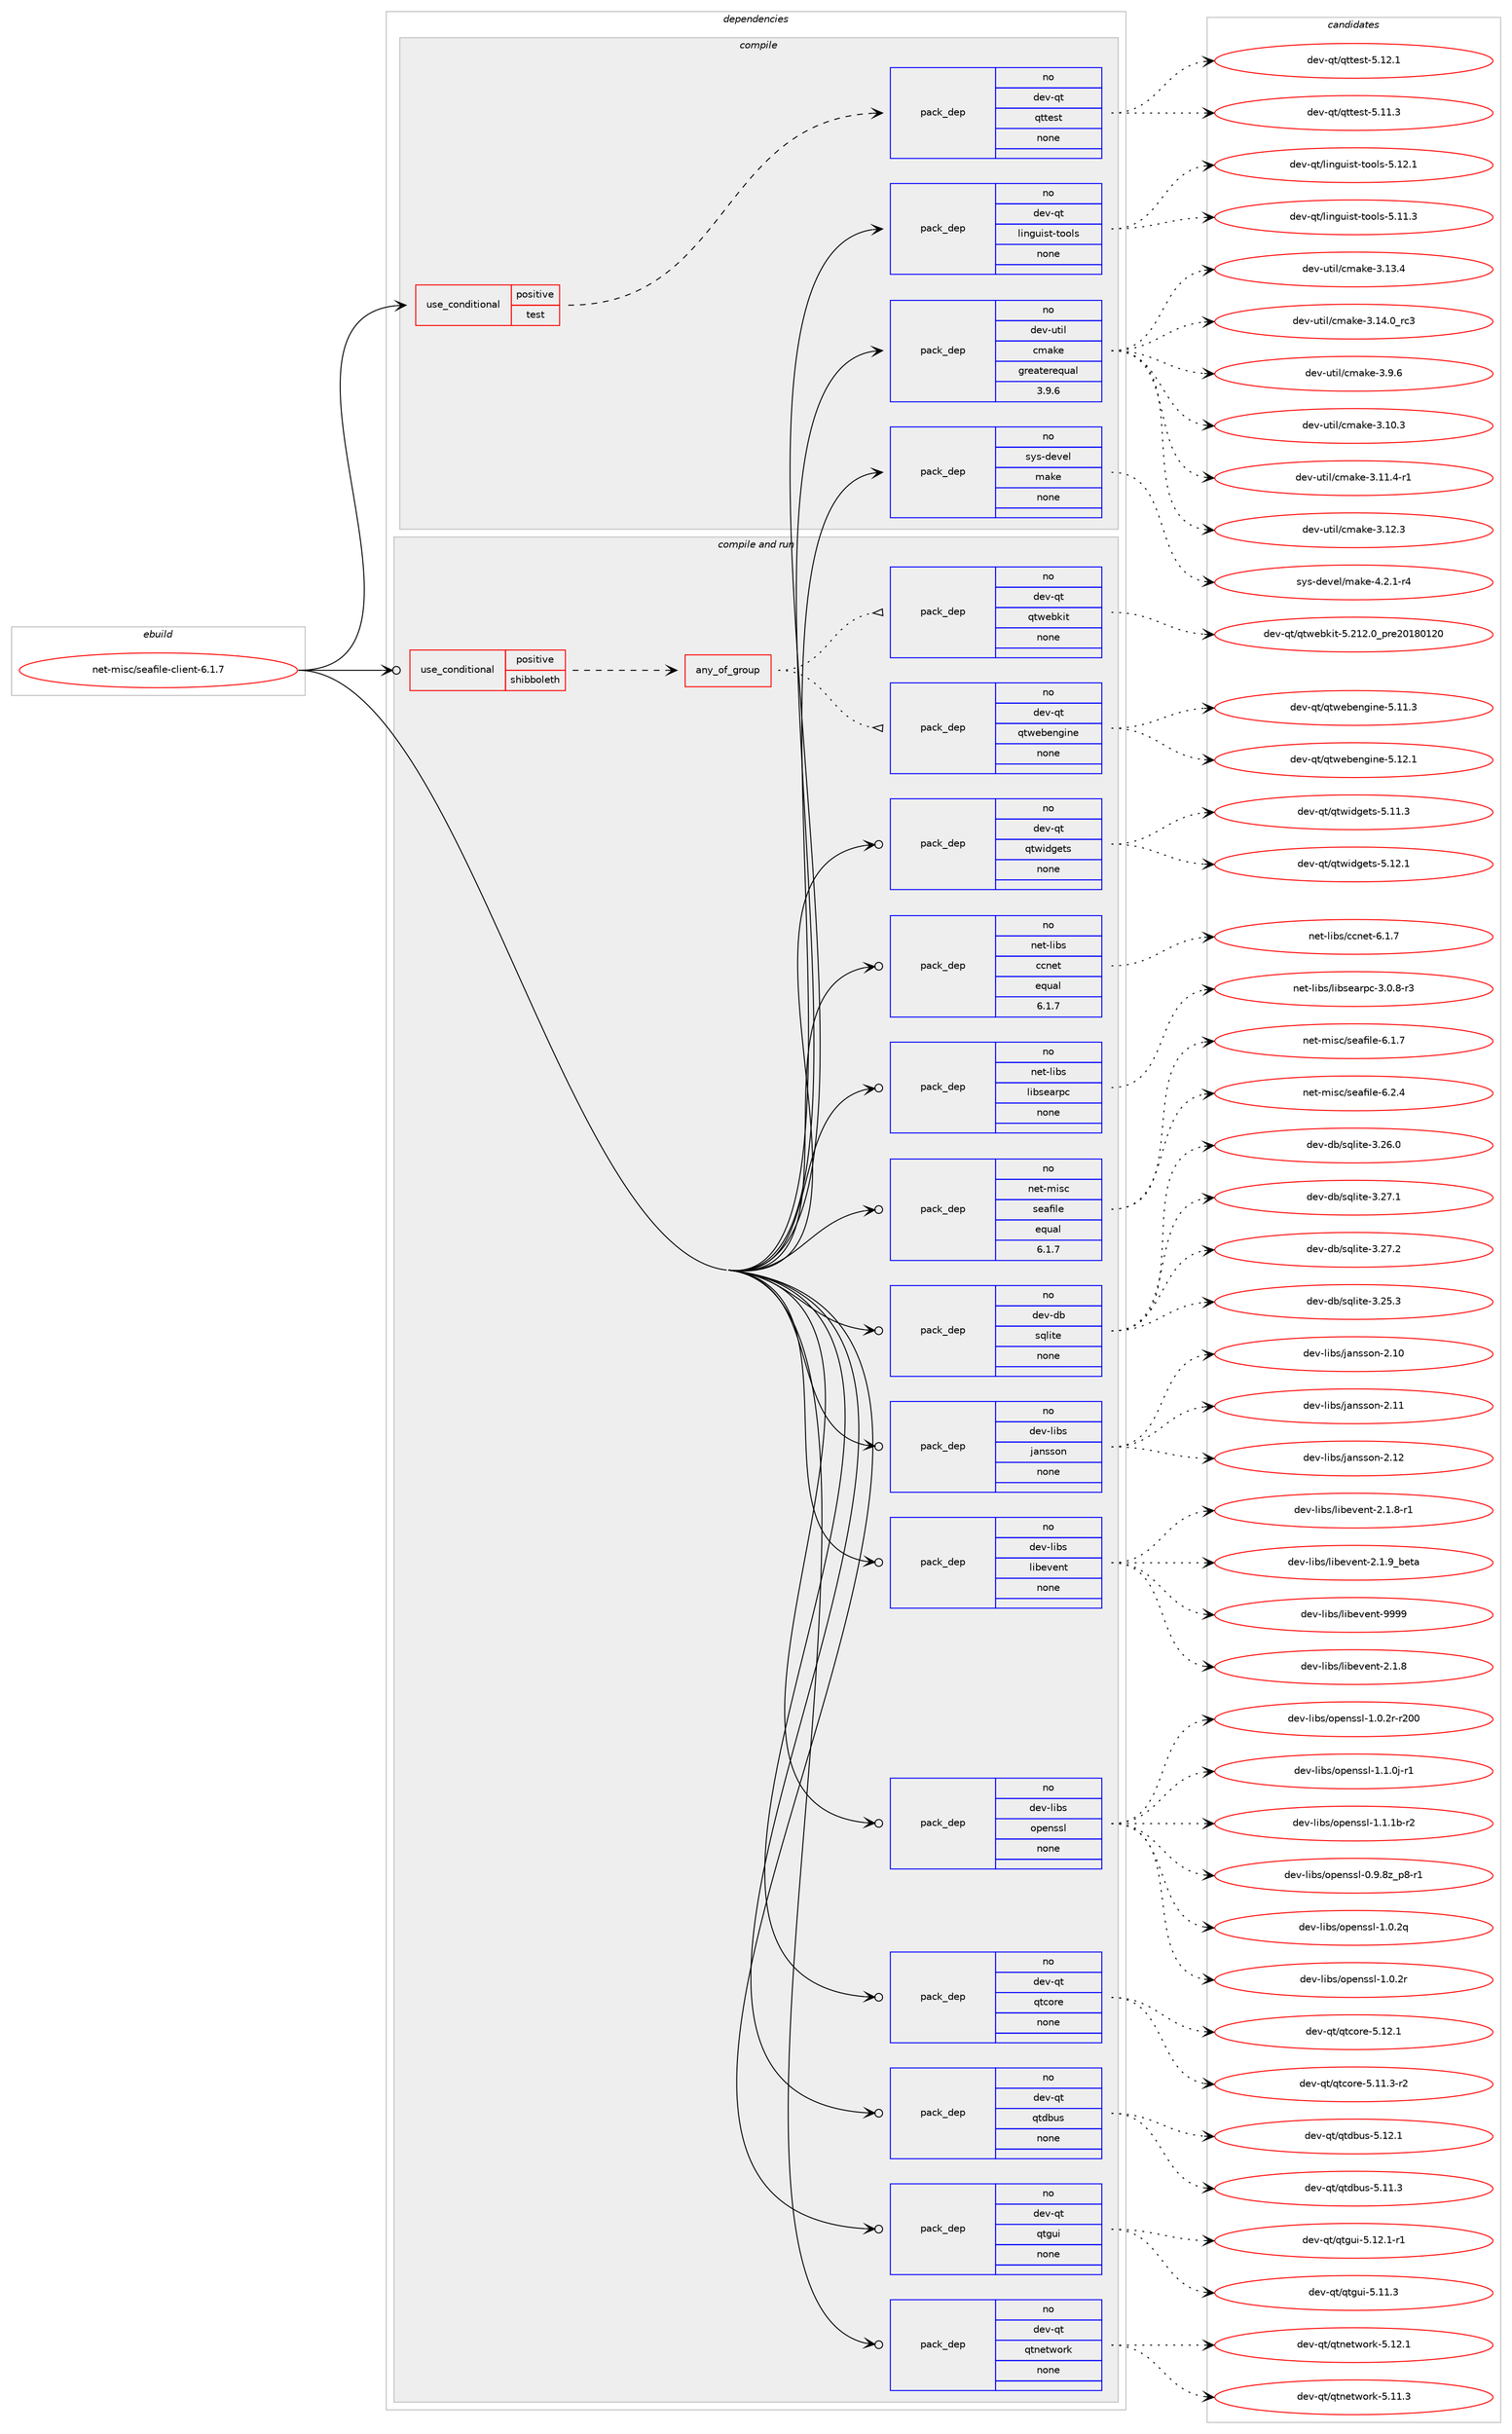 digraph prolog {

# *************
# Graph options
# *************

newrank=true;
concentrate=true;
compound=true;
graph [rankdir=LR,fontname=Helvetica,fontsize=10,ranksep=1.5];#, ranksep=2.5, nodesep=0.2];
edge  [arrowhead=vee];
node  [fontname=Helvetica,fontsize=10];

# **********
# The ebuild
# **********

subgraph cluster_leftcol {
color=gray;
rank=same;
label=<<i>ebuild</i>>;
id [label="net-misc/seafile-client-6.1.7", color=red, width=4, href="../net-misc/seafile-client-6.1.7.svg"];
}

# ****************
# The dependencies
# ****************

subgraph cluster_midcol {
color=gray;
label=<<i>dependencies</i>>;
subgraph cluster_compile {
fillcolor="#eeeeee";
style=filled;
label=<<i>compile</i>>;
subgraph cond449286 {
dependency1672116 [label=<<TABLE BORDER="0" CELLBORDER="1" CELLSPACING="0" CELLPADDING="4"><TR><TD ROWSPAN="3" CELLPADDING="10">use_conditional</TD></TR><TR><TD>positive</TD></TR><TR><TD>test</TD></TR></TABLE>>, shape=none, color=red];
subgraph pack1195553 {
dependency1672117 [label=<<TABLE BORDER="0" CELLBORDER="1" CELLSPACING="0" CELLPADDING="4" WIDTH="220"><TR><TD ROWSPAN="6" CELLPADDING="30">pack_dep</TD></TR><TR><TD WIDTH="110">no</TD></TR><TR><TD>dev-qt</TD></TR><TR><TD>qttest</TD></TR><TR><TD>none</TD></TR><TR><TD></TD></TR></TABLE>>, shape=none, color=blue];
}
dependency1672116:e -> dependency1672117:w [weight=20,style="dashed",arrowhead="vee"];
}
id:e -> dependency1672116:w [weight=20,style="solid",arrowhead="vee"];
subgraph pack1195554 {
dependency1672118 [label=<<TABLE BORDER="0" CELLBORDER="1" CELLSPACING="0" CELLPADDING="4" WIDTH="220"><TR><TD ROWSPAN="6" CELLPADDING="30">pack_dep</TD></TR><TR><TD WIDTH="110">no</TD></TR><TR><TD>dev-qt</TD></TR><TR><TD>linguist-tools</TD></TR><TR><TD>none</TD></TR><TR><TD></TD></TR></TABLE>>, shape=none, color=blue];
}
id:e -> dependency1672118:w [weight=20,style="solid",arrowhead="vee"];
subgraph pack1195555 {
dependency1672119 [label=<<TABLE BORDER="0" CELLBORDER="1" CELLSPACING="0" CELLPADDING="4" WIDTH="220"><TR><TD ROWSPAN="6" CELLPADDING="30">pack_dep</TD></TR><TR><TD WIDTH="110">no</TD></TR><TR><TD>dev-util</TD></TR><TR><TD>cmake</TD></TR><TR><TD>greaterequal</TD></TR><TR><TD>3.9.6</TD></TR></TABLE>>, shape=none, color=blue];
}
id:e -> dependency1672119:w [weight=20,style="solid",arrowhead="vee"];
subgraph pack1195556 {
dependency1672120 [label=<<TABLE BORDER="0" CELLBORDER="1" CELLSPACING="0" CELLPADDING="4" WIDTH="220"><TR><TD ROWSPAN="6" CELLPADDING="30">pack_dep</TD></TR><TR><TD WIDTH="110">no</TD></TR><TR><TD>sys-devel</TD></TR><TR><TD>make</TD></TR><TR><TD>none</TD></TR><TR><TD></TD></TR></TABLE>>, shape=none, color=blue];
}
id:e -> dependency1672120:w [weight=20,style="solid",arrowhead="vee"];
}
subgraph cluster_compileandrun {
fillcolor="#eeeeee";
style=filled;
label=<<i>compile and run</i>>;
subgraph cond449287 {
dependency1672121 [label=<<TABLE BORDER="0" CELLBORDER="1" CELLSPACING="0" CELLPADDING="4"><TR><TD ROWSPAN="3" CELLPADDING="10">use_conditional</TD></TR><TR><TD>positive</TD></TR><TR><TD>shibboleth</TD></TR></TABLE>>, shape=none, color=red];
subgraph any26447 {
dependency1672122 [label=<<TABLE BORDER="0" CELLBORDER="1" CELLSPACING="0" CELLPADDING="4"><TR><TD CELLPADDING="10">any_of_group</TD></TR></TABLE>>, shape=none, color=red];subgraph pack1195557 {
dependency1672123 [label=<<TABLE BORDER="0" CELLBORDER="1" CELLSPACING="0" CELLPADDING="4" WIDTH="220"><TR><TD ROWSPAN="6" CELLPADDING="30">pack_dep</TD></TR><TR><TD WIDTH="110">no</TD></TR><TR><TD>dev-qt</TD></TR><TR><TD>qtwebengine</TD></TR><TR><TD>none</TD></TR><TR><TD></TD></TR></TABLE>>, shape=none, color=blue];
}
dependency1672122:e -> dependency1672123:w [weight=20,style="dotted",arrowhead="oinv"];
subgraph pack1195558 {
dependency1672124 [label=<<TABLE BORDER="0" CELLBORDER="1" CELLSPACING="0" CELLPADDING="4" WIDTH="220"><TR><TD ROWSPAN="6" CELLPADDING="30">pack_dep</TD></TR><TR><TD WIDTH="110">no</TD></TR><TR><TD>dev-qt</TD></TR><TR><TD>qtwebkit</TD></TR><TR><TD>none</TD></TR><TR><TD></TD></TR></TABLE>>, shape=none, color=blue];
}
dependency1672122:e -> dependency1672124:w [weight=20,style="dotted",arrowhead="oinv"];
}
dependency1672121:e -> dependency1672122:w [weight=20,style="dashed",arrowhead="vee"];
}
id:e -> dependency1672121:w [weight=20,style="solid",arrowhead="odotvee"];
subgraph pack1195559 {
dependency1672125 [label=<<TABLE BORDER="0" CELLBORDER="1" CELLSPACING="0" CELLPADDING="4" WIDTH="220"><TR><TD ROWSPAN="6" CELLPADDING="30">pack_dep</TD></TR><TR><TD WIDTH="110">no</TD></TR><TR><TD>dev-db</TD></TR><TR><TD>sqlite</TD></TR><TR><TD>none</TD></TR><TR><TD></TD></TR></TABLE>>, shape=none, color=blue];
}
id:e -> dependency1672125:w [weight=20,style="solid",arrowhead="odotvee"];
subgraph pack1195560 {
dependency1672126 [label=<<TABLE BORDER="0" CELLBORDER="1" CELLSPACING="0" CELLPADDING="4" WIDTH="220"><TR><TD ROWSPAN="6" CELLPADDING="30">pack_dep</TD></TR><TR><TD WIDTH="110">no</TD></TR><TR><TD>dev-libs</TD></TR><TR><TD>jansson</TD></TR><TR><TD>none</TD></TR><TR><TD></TD></TR></TABLE>>, shape=none, color=blue];
}
id:e -> dependency1672126:w [weight=20,style="solid",arrowhead="odotvee"];
subgraph pack1195561 {
dependency1672127 [label=<<TABLE BORDER="0" CELLBORDER="1" CELLSPACING="0" CELLPADDING="4" WIDTH="220"><TR><TD ROWSPAN="6" CELLPADDING="30">pack_dep</TD></TR><TR><TD WIDTH="110">no</TD></TR><TR><TD>dev-libs</TD></TR><TR><TD>libevent</TD></TR><TR><TD>none</TD></TR><TR><TD></TD></TR></TABLE>>, shape=none, color=blue];
}
id:e -> dependency1672127:w [weight=20,style="solid",arrowhead="odotvee"];
subgraph pack1195562 {
dependency1672128 [label=<<TABLE BORDER="0" CELLBORDER="1" CELLSPACING="0" CELLPADDING="4" WIDTH="220"><TR><TD ROWSPAN="6" CELLPADDING="30">pack_dep</TD></TR><TR><TD WIDTH="110">no</TD></TR><TR><TD>dev-libs</TD></TR><TR><TD>openssl</TD></TR><TR><TD>none</TD></TR><TR><TD></TD></TR></TABLE>>, shape=none, color=blue];
}
id:e -> dependency1672128:w [weight=20,style="solid",arrowhead="odotvee"];
subgraph pack1195563 {
dependency1672129 [label=<<TABLE BORDER="0" CELLBORDER="1" CELLSPACING="0" CELLPADDING="4" WIDTH="220"><TR><TD ROWSPAN="6" CELLPADDING="30">pack_dep</TD></TR><TR><TD WIDTH="110">no</TD></TR><TR><TD>dev-qt</TD></TR><TR><TD>qtcore</TD></TR><TR><TD>none</TD></TR><TR><TD></TD></TR></TABLE>>, shape=none, color=blue];
}
id:e -> dependency1672129:w [weight=20,style="solid",arrowhead="odotvee"];
subgraph pack1195564 {
dependency1672130 [label=<<TABLE BORDER="0" CELLBORDER="1" CELLSPACING="0" CELLPADDING="4" WIDTH="220"><TR><TD ROWSPAN="6" CELLPADDING="30">pack_dep</TD></TR><TR><TD WIDTH="110">no</TD></TR><TR><TD>dev-qt</TD></TR><TR><TD>qtdbus</TD></TR><TR><TD>none</TD></TR><TR><TD></TD></TR></TABLE>>, shape=none, color=blue];
}
id:e -> dependency1672130:w [weight=20,style="solid",arrowhead="odotvee"];
subgraph pack1195565 {
dependency1672131 [label=<<TABLE BORDER="0" CELLBORDER="1" CELLSPACING="0" CELLPADDING="4" WIDTH="220"><TR><TD ROWSPAN="6" CELLPADDING="30">pack_dep</TD></TR><TR><TD WIDTH="110">no</TD></TR><TR><TD>dev-qt</TD></TR><TR><TD>qtgui</TD></TR><TR><TD>none</TD></TR><TR><TD></TD></TR></TABLE>>, shape=none, color=blue];
}
id:e -> dependency1672131:w [weight=20,style="solid",arrowhead="odotvee"];
subgraph pack1195566 {
dependency1672132 [label=<<TABLE BORDER="0" CELLBORDER="1" CELLSPACING="0" CELLPADDING="4" WIDTH="220"><TR><TD ROWSPAN="6" CELLPADDING="30">pack_dep</TD></TR><TR><TD WIDTH="110">no</TD></TR><TR><TD>dev-qt</TD></TR><TR><TD>qtnetwork</TD></TR><TR><TD>none</TD></TR><TR><TD></TD></TR></TABLE>>, shape=none, color=blue];
}
id:e -> dependency1672132:w [weight=20,style="solid",arrowhead="odotvee"];
subgraph pack1195567 {
dependency1672133 [label=<<TABLE BORDER="0" CELLBORDER="1" CELLSPACING="0" CELLPADDING="4" WIDTH="220"><TR><TD ROWSPAN="6" CELLPADDING="30">pack_dep</TD></TR><TR><TD WIDTH="110">no</TD></TR><TR><TD>dev-qt</TD></TR><TR><TD>qtwidgets</TD></TR><TR><TD>none</TD></TR><TR><TD></TD></TR></TABLE>>, shape=none, color=blue];
}
id:e -> dependency1672133:w [weight=20,style="solid",arrowhead="odotvee"];
subgraph pack1195568 {
dependency1672134 [label=<<TABLE BORDER="0" CELLBORDER="1" CELLSPACING="0" CELLPADDING="4" WIDTH="220"><TR><TD ROWSPAN="6" CELLPADDING="30">pack_dep</TD></TR><TR><TD WIDTH="110">no</TD></TR><TR><TD>net-libs</TD></TR><TR><TD>ccnet</TD></TR><TR><TD>equal</TD></TR><TR><TD>6.1.7</TD></TR></TABLE>>, shape=none, color=blue];
}
id:e -> dependency1672134:w [weight=20,style="solid",arrowhead="odotvee"];
subgraph pack1195569 {
dependency1672135 [label=<<TABLE BORDER="0" CELLBORDER="1" CELLSPACING="0" CELLPADDING="4" WIDTH="220"><TR><TD ROWSPAN="6" CELLPADDING="30">pack_dep</TD></TR><TR><TD WIDTH="110">no</TD></TR><TR><TD>net-libs</TD></TR><TR><TD>libsearpc</TD></TR><TR><TD>none</TD></TR><TR><TD></TD></TR></TABLE>>, shape=none, color=blue];
}
id:e -> dependency1672135:w [weight=20,style="solid",arrowhead="odotvee"];
subgraph pack1195570 {
dependency1672136 [label=<<TABLE BORDER="0" CELLBORDER="1" CELLSPACING="0" CELLPADDING="4" WIDTH="220"><TR><TD ROWSPAN="6" CELLPADDING="30">pack_dep</TD></TR><TR><TD WIDTH="110">no</TD></TR><TR><TD>net-misc</TD></TR><TR><TD>seafile</TD></TR><TR><TD>equal</TD></TR><TR><TD>6.1.7</TD></TR></TABLE>>, shape=none, color=blue];
}
id:e -> dependency1672136:w [weight=20,style="solid",arrowhead="odotvee"];
}
subgraph cluster_run {
fillcolor="#eeeeee";
style=filled;
label=<<i>run</i>>;
}
}

# **************
# The candidates
# **************

subgraph cluster_choices {
rank=same;
color=gray;
label=<<i>candidates</i>>;

subgraph choice1195553 {
color=black;
nodesep=1;
choice100101118451131164711311611610111511645534649494651 [label="dev-qt/qttest-5.11.3", color=red, width=4,href="../dev-qt/qttest-5.11.3.svg"];
choice100101118451131164711311611610111511645534649504649 [label="dev-qt/qttest-5.12.1", color=red, width=4,href="../dev-qt/qttest-5.12.1.svg"];
dependency1672117:e -> choice100101118451131164711311611610111511645534649494651:w [style=dotted,weight="100"];
dependency1672117:e -> choice100101118451131164711311611610111511645534649504649:w [style=dotted,weight="100"];
}
subgraph choice1195554 {
color=black;
nodesep=1;
choice10010111845113116471081051101031171051151164511611111110811545534649494651 [label="dev-qt/linguist-tools-5.11.3", color=red, width=4,href="../dev-qt/linguist-tools-5.11.3.svg"];
choice10010111845113116471081051101031171051151164511611111110811545534649504649 [label="dev-qt/linguist-tools-5.12.1", color=red, width=4,href="../dev-qt/linguist-tools-5.12.1.svg"];
dependency1672118:e -> choice10010111845113116471081051101031171051151164511611111110811545534649494651:w [style=dotted,weight="100"];
dependency1672118:e -> choice10010111845113116471081051101031171051151164511611111110811545534649504649:w [style=dotted,weight="100"];
}
subgraph choice1195555 {
color=black;
nodesep=1;
choice1001011184511711610510847991099710710145514649484651 [label="dev-util/cmake-3.10.3", color=red, width=4,href="../dev-util/cmake-3.10.3.svg"];
choice10010111845117116105108479910997107101455146494946524511449 [label="dev-util/cmake-3.11.4-r1", color=red, width=4,href="../dev-util/cmake-3.11.4-r1.svg"];
choice1001011184511711610510847991099710710145514649504651 [label="dev-util/cmake-3.12.3", color=red, width=4,href="../dev-util/cmake-3.12.3.svg"];
choice1001011184511711610510847991099710710145514649514652 [label="dev-util/cmake-3.13.4", color=red, width=4,href="../dev-util/cmake-3.13.4.svg"];
choice1001011184511711610510847991099710710145514649524648951149951 [label="dev-util/cmake-3.14.0_rc3", color=red, width=4,href="../dev-util/cmake-3.14.0_rc3.svg"];
choice10010111845117116105108479910997107101455146574654 [label="dev-util/cmake-3.9.6", color=red, width=4,href="../dev-util/cmake-3.9.6.svg"];
dependency1672119:e -> choice1001011184511711610510847991099710710145514649484651:w [style=dotted,weight="100"];
dependency1672119:e -> choice10010111845117116105108479910997107101455146494946524511449:w [style=dotted,weight="100"];
dependency1672119:e -> choice1001011184511711610510847991099710710145514649504651:w [style=dotted,weight="100"];
dependency1672119:e -> choice1001011184511711610510847991099710710145514649514652:w [style=dotted,weight="100"];
dependency1672119:e -> choice1001011184511711610510847991099710710145514649524648951149951:w [style=dotted,weight="100"];
dependency1672119:e -> choice10010111845117116105108479910997107101455146574654:w [style=dotted,weight="100"];
}
subgraph choice1195556 {
color=black;
nodesep=1;
choice1151211154510010111810110847109971071014552465046494511452 [label="sys-devel/make-4.2.1-r4", color=red, width=4,href="../sys-devel/make-4.2.1-r4.svg"];
dependency1672120:e -> choice1151211154510010111810110847109971071014552465046494511452:w [style=dotted,weight="100"];
}
subgraph choice1195557 {
color=black;
nodesep=1;
choice10010111845113116471131161191019810111010310511010145534649494651 [label="dev-qt/qtwebengine-5.11.3", color=red, width=4,href="../dev-qt/qtwebengine-5.11.3.svg"];
choice10010111845113116471131161191019810111010310511010145534649504649 [label="dev-qt/qtwebengine-5.12.1", color=red, width=4,href="../dev-qt/qtwebengine-5.12.1.svg"];
dependency1672123:e -> choice10010111845113116471131161191019810111010310511010145534649494651:w [style=dotted,weight="100"];
dependency1672123:e -> choice10010111845113116471131161191019810111010310511010145534649504649:w [style=dotted,weight="100"];
}
subgraph choice1195558 {
color=black;
nodesep=1;
choice1001011184511311647113116119101981071051164553465049504648951121141015048495648495048 [label="dev-qt/qtwebkit-5.212.0_pre20180120", color=red, width=4,href="../dev-qt/qtwebkit-5.212.0_pre20180120.svg"];
dependency1672124:e -> choice1001011184511311647113116119101981071051164553465049504648951121141015048495648495048:w [style=dotted,weight="100"];
}
subgraph choice1195559 {
color=black;
nodesep=1;
choice10010111845100984711511310810511610145514650534651 [label="dev-db/sqlite-3.25.3", color=red, width=4,href="../dev-db/sqlite-3.25.3.svg"];
choice10010111845100984711511310810511610145514650544648 [label="dev-db/sqlite-3.26.0", color=red, width=4,href="../dev-db/sqlite-3.26.0.svg"];
choice10010111845100984711511310810511610145514650554649 [label="dev-db/sqlite-3.27.1", color=red, width=4,href="../dev-db/sqlite-3.27.1.svg"];
choice10010111845100984711511310810511610145514650554650 [label="dev-db/sqlite-3.27.2", color=red, width=4,href="../dev-db/sqlite-3.27.2.svg"];
dependency1672125:e -> choice10010111845100984711511310810511610145514650534651:w [style=dotted,weight="100"];
dependency1672125:e -> choice10010111845100984711511310810511610145514650544648:w [style=dotted,weight="100"];
dependency1672125:e -> choice10010111845100984711511310810511610145514650554649:w [style=dotted,weight="100"];
dependency1672125:e -> choice10010111845100984711511310810511610145514650554650:w [style=dotted,weight="100"];
}
subgraph choice1195560 {
color=black;
nodesep=1;
choice100101118451081059811547106971101151151111104550464948 [label="dev-libs/jansson-2.10", color=red, width=4,href="../dev-libs/jansson-2.10.svg"];
choice100101118451081059811547106971101151151111104550464949 [label="dev-libs/jansson-2.11", color=red, width=4,href="../dev-libs/jansson-2.11.svg"];
choice100101118451081059811547106971101151151111104550464950 [label="dev-libs/jansson-2.12", color=red, width=4,href="../dev-libs/jansson-2.12.svg"];
dependency1672126:e -> choice100101118451081059811547106971101151151111104550464948:w [style=dotted,weight="100"];
dependency1672126:e -> choice100101118451081059811547106971101151151111104550464949:w [style=dotted,weight="100"];
dependency1672126:e -> choice100101118451081059811547106971101151151111104550464950:w [style=dotted,weight="100"];
}
subgraph choice1195561 {
color=black;
nodesep=1;
choice10010111845108105981154710810598101118101110116455046494656 [label="dev-libs/libevent-2.1.8", color=red, width=4,href="../dev-libs/libevent-2.1.8.svg"];
choice100101118451081059811547108105981011181011101164550464946564511449 [label="dev-libs/libevent-2.1.8-r1", color=red, width=4,href="../dev-libs/libevent-2.1.8-r1.svg"];
choice10010111845108105981154710810598101118101110116455046494657959810111697 [label="dev-libs/libevent-2.1.9_beta", color=red, width=4,href="../dev-libs/libevent-2.1.9_beta.svg"];
choice100101118451081059811547108105981011181011101164557575757 [label="dev-libs/libevent-9999", color=red, width=4,href="../dev-libs/libevent-9999.svg"];
dependency1672127:e -> choice10010111845108105981154710810598101118101110116455046494656:w [style=dotted,weight="100"];
dependency1672127:e -> choice100101118451081059811547108105981011181011101164550464946564511449:w [style=dotted,weight="100"];
dependency1672127:e -> choice10010111845108105981154710810598101118101110116455046494657959810111697:w [style=dotted,weight="100"];
dependency1672127:e -> choice100101118451081059811547108105981011181011101164557575757:w [style=dotted,weight="100"];
}
subgraph choice1195562 {
color=black;
nodesep=1;
choice10010111845108105981154711111210111011511510845484657465612295112564511449 [label="dev-libs/openssl-0.9.8z_p8-r1", color=red, width=4,href="../dev-libs/openssl-0.9.8z_p8-r1.svg"];
choice100101118451081059811547111112101110115115108454946484650113 [label="dev-libs/openssl-1.0.2q", color=red, width=4,href="../dev-libs/openssl-1.0.2q.svg"];
choice100101118451081059811547111112101110115115108454946484650114 [label="dev-libs/openssl-1.0.2r", color=red, width=4,href="../dev-libs/openssl-1.0.2r.svg"];
choice10010111845108105981154711111210111011511510845494648465011445114504848 [label="dev-libs/openssl-1.0.2r-r200", color=red, width=4,href="../dev-libs/openssl-1.0.2r-r200.svg"];
choice1001011184510810598115471111121011101151151084549464946481064511449 [label="dev-libs/openssl-1.1.0j-r1", color=red, width=4,href="../dev-libs/openssl-1.1.0j-r1.svg"];
choice100101118451081059811547111112101110115115108454946494649984511450 [label="dev-libs/openssl-1.1.1b-r2", color=red, width=4,href="../dev-libs/openssl-1.1.1b-r2.svg"];
dependency1672128:e -> choice10010111845108105981154711111210111011511510845484657465612295112564511449:w [style=dotted,weight="100"];
dependency1672128:e -> choice100101118451081059811547111112101110115115108454946484650113:w [style=dotted,weight="100"];
dependency1672128:e -> choice100101118451081059811547111112101110115115108454946484650114:w [style=dotted,weight="100"];
dependency1672128:e -> choice10010111845108105981154711111210111011511510845494648465011445114504848:w [style=dotted,weight="100"];
dependency1672128:e -> choice1001011184510810598115471111121011101151151084549464946481064511449:w [style=dotted,weight="100"];
dependency1672128:e -> choice100101118451081059811547111112101110115115108454946494649984511450:w [style=dotted,weight="100"];
}
subgraph choice1195563 {
color=black;
nodesep=1;
choice100101118451131164711311699111114101455346494946514511450 [label="dev-qt/qtcore-5.11.3-r2", color=red, width=4,href="../dev-qt/qtcore-5.11.3-r2.svg"];
choice10010111845113116471131169911111410145534649504649 [label="dev-qt/qtcore-5.12.1", color=red, width=4,href="../dev-qt/qtcore-5.12.1.svg"];
dependency1672129:e -> choice100101118451131164711311699111114101455346494946514511450:w [style=dotted,weight="100"];
dependency1672129:e -> choice10010111845113116471131169911111410145534649504649:w [style=dotted,weight="100"];
}
subgraph choice1195564 {
color=black;
nodesep=1;
choice10010111845113116471131161009811711545534649494651 [label="dev-qt/qtdbus-5.11.3", color=red, width=4,href="../dev-qt/qtdbus-5.11.3.svg"];
choice10010111845113116471131161009811711545534649504649 [label="dev-qt/qtdbus-5.12.1", color=red, width=4,href="../dev-qt/qtdbus-5.12.1.svg"];
dependency1672130:e -> choice10010111845113116471131161009811711545534649494651:w [style=dotted,weight="100"];
dependency1672130:e -> choice10010111845113116471131161009811711545534649504649:w [style=dotted,weight="100"];
}
subgraph choice1195565 {
color=black;
nodesep=1;
choice100101118451131164711311610311710545534649494651 [label="dev-qt/qtgui-5.11.3", color=red, width=4,href="../dev-qt/qtgui-5.11.3.svg"];
choice1001011184511311647113116103117105455346495046494511449 [label="dev-qt/qtgui-5.12.1-r1", color=red, width=4,href="../dev-qt/qtgui-5.12.1-r1.svg"];
dependency1672131:e -> choice100101118451131164711311610311710545534649494651:w [style=dotted,weight="100"];
dependency1672131:e -> choice1001011184511311647113116103117105455346495046494511449:w [style=dotted,weight="100"];
}
subgraph choice1195566 {
color=black;
nodesep=1;
choice100101118451131164711311611010111611911111410745534649494651 [label="dev-qt/qtnetwork-5.11.3", color=red, width=4,href="../dev-qt/qtnetwork-5.11.3.svg"];
choice100101118451131164711311611010111611911111410745534649504649 [label="dev-qt/qtnetwork-5.12.1", color=red, width=4,href="../dev-qt/qtnetwork-5.12.1.svg"];
dependency1672132:e -> choice100101118451131164711311611010111611911111410745534649494651:w [style=dotted,weight="100"];
dependency1672132:e -> choice100101118451131164711311611010111611911111410745534649504649:w [style=dotted,weight="100"];
}
subgraph choice1195567 {
color=black;
nodesep=1;
choice100101118451131164711311611910510010310111611545534649494651 [label="dev-qt/qtwidgets-5.11.3", color=red, width=4,href="../dev-qt/qtwidgets-5.11.3.svg"];
choice100101118451131164711311611910510010310111611545534649504649 [label="dev-qt/qtwidgets-5.12.1", color=red, width=4,href="../dev-qt/qtwidgets-5.12.1.svg"];
dependency1672133:e -> choice100101118451131164711311611910510010310111611545534649494651:w [style=dotted,weight="100"];
dependency1672133:e -> choice100101118451131164711311611910510010310111611545534649504649:w [style=dotted,weight="100"];
}
subgraph choice1195568 {
color=black;
nodesep=1;
choice1101011164510810598115479999110101116455446494655 [label="net-libs/ccnet-6.1.7", color=red, width=4,href="../net-libs/ccnet-6.1.7.svg"];
dependency1672134:e -> choice1101011164510810598115479999110101116455446494655:w [style=dotted,weight="100"];
}
subgraph choice1195569 {
color=black;
nodesep=1;
choice1101011164510810598115471081059811510197114112994551464846564511451 [label="net-libs/libsearpc-3.0.8-r3", color=red, width=4,href="../net-libs/libsearpc-3.0.8-r3.svg"];
dependency1672135:e -> choice1101011164510810598115471081059811510197114112994551464846564511451:w [style=dotted,weight="100"];
}
subgraph choice1195570 {
color=black;
nodesep=1;
choice11010111645109105115994711510197102105108101455446494655 [label="net-misc/seafile-6.1.7", color=red, width=4,href="../net-misc/seafile-6.1.7.svg"];
choice11010111645109105115994711510197102105108101455446504652 [label="net-misc/seafile-6.2.4", color=red, width=4,href="../net-misc/seafile-6.2.4.svg"];
dependency1672136:e -> choice11010111645109105115994711510197102105108101455446494655:w [style=dotted,weight="100"];
dependency1672136:e -> choice11010111645109105115994711510197102105108101455446504652:w [style=dotted,weight="100"];
}
}

}
